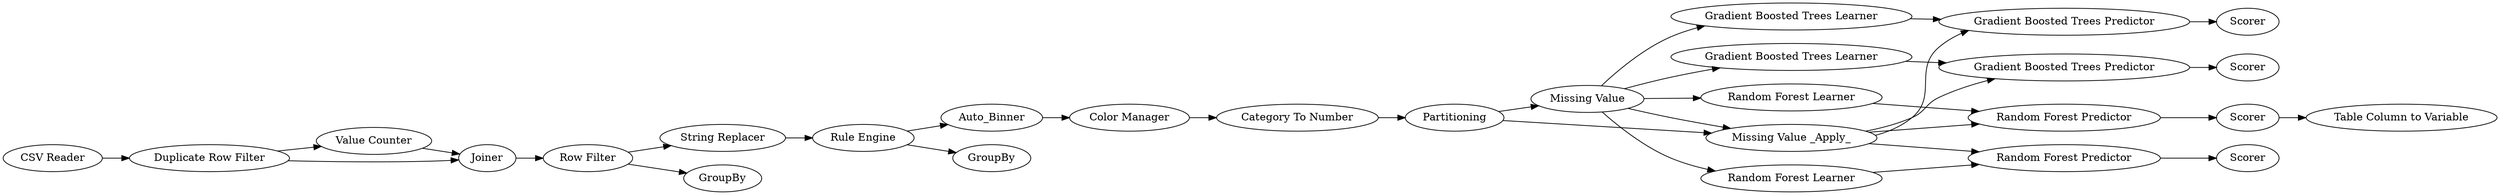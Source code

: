 digraph {
	115 -> 116
	4 -> 5
	2 -> 117
	119 -> 120
	117 -> 121
	11 -> 3
	108 -> 109
	123 -> 121
	129 -> 132
	11 -> 117
	117 -> 119
	132 -> 115
	121 -> 125
	2 -> 11
	117 -> 122
	21 -> 2
	110 -> 131
	122 -> 126
	11 -> 123
	132 -> 130
	124 -> 122
	13 -> 109
	11 -> 124
	110 -> 129
	118 -> 119
	109 -> 110
	116 -> 21
	5 -> 100
	3 -> 4
	1 -> 13
	11 -> 118
	117 -> 4
	13 -> 108
	126 [label=Scorer]
	21 [label="Category To Number"]
	108 [label="Value Counter"]
	122 [label="Gradient Boosted Trees Predictor"]
	121 [label="Gradient Boosted Trees Predictor"]
	3 [label="Random Forest Learner"]
	119 [label="Random Forest Predictor"]
	131 [label=GroupBy]
	109 [label=Joiner]
	110 [label="Row Filter"]
	129 [label="String Replacer"]
	123 [label="Gradient Boosted Trees Learner"]
	125 [label=Scorer]
	1 [label="CSV Reader"]
	115 [label=Auto_Binner]
	11 [label="Missing Value"]
	4 [label="Random Forest Predictor"]
	124 [label="Gradient Boosted Trees Learner"]
	100 [label="Table Column to Variable"]
	117 [label="Missing Value _Apply_"]
	5 [label=Scorer]
	13 [label="Duplicate Row Filter"]
	120 [label=Scorer]
	118 [label="Random Forest Learner"]
	116 [label="Color Manager"]
	130 [label=GroupBy]
	2 [label=Partitioning]
	132 [label="Rule Engine"]
	rankdir=LR
}
